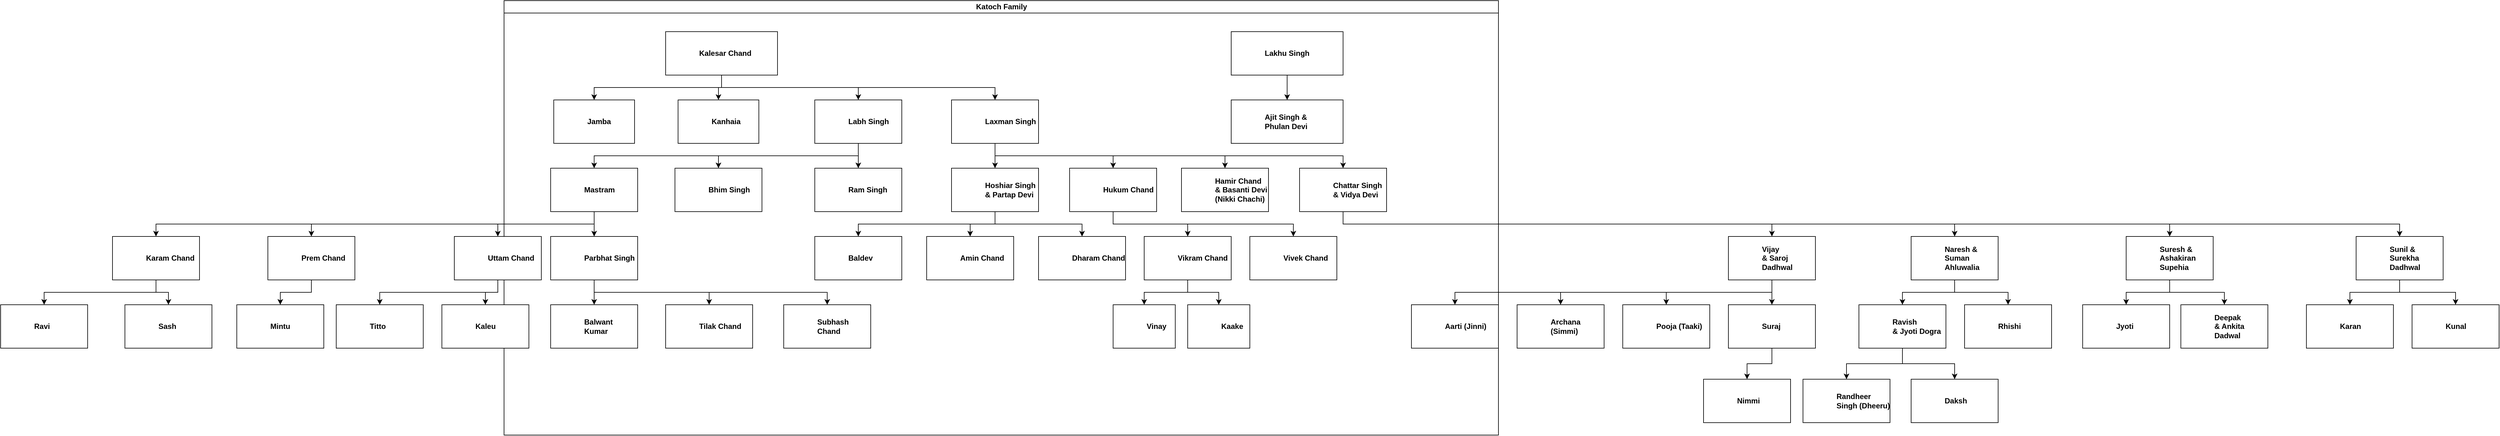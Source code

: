 <mxfile version="13.6.6" type="github">
  <diagram id="prtHgNgQTEPvFCAcTncT" name="Page-1">
    <mxGraphModel dx="1729" dy="542" grid="1" gridSize="10" guides="1" tooltips="1" connect="1" arrows="1" fold="1" page="1" pageScale="1" pageWidth="827" pageHeight="1169" background="#ffffff" math="0" shadow="0">
      <root>
        <mxCell id="0" />
        <mxCell id="1" parent="0" />
        <mxCell id="dNxyNK7c78bLwvsdeMH5-11" value="Katoch Family" style="swimlane;html=1;startSize=20;horizontal=1;containerType=tree;glass=0;" parent="1" vertex="1">
          <mxGeometry x="20" y="50" width="1600" height="700" as="geometry" />
        </mxCell>
        <mxCell id="FDAv1wYGj09VSfgf0g2c-12" style="edgeStyle=orthogonalEdgeStyle;rounded=0;orthogonalLoop=1;jettySize=auto;html=1;exitX=0.5;exitY=1;exitDx=0;exitDy=0;entryX=0.5;entryY=0;entryDx=0;entryDy=0;" parent="dNxyNK7c78bLwvsdeMH5-11" source="dNxyNK7c78bLwvsdeMH5-12" target="FDAv1wYGj09VSfgf0g2c-7" edge="1">
          <mxGeometry relative="1" as="geometry">
            <Array as="points">
              <mxPoint x="350" y="140" />
              <mxPoint x="145" y="140" />
            </Array>
          </mxGeometry>
        </mxCell>
        <mxCell id="FDAv1wYGj09VSfgf0g2c-13" style="edgeStyle=orthogonalEdgeStyle;rounded=0;orthogonalLoop=1;jettySize=auto;html=1;exitX=0.5;exitY=1;exitDx=0;exitDy=0;entryX=0.5;entryY=0;entryDx=0;entryDy=0;" parent="dNxyNK7c78bLwvsdeMH5-11" source="dNxyNK7c78bLwvsdeMH5-12" target="FDAv1wYGj09VSfgf0g2c-8" edge="1">
          <mxGeometry relative="1" as="geometry" />
        </mxCell>
        <mxCell id="FDAv1wYGj09VSfgf0g2c-14" style="edgeStyle=orthogonalEdgeStyle;rounded=0;orthogonalLoop=1;jettySize=auto;html=1;exitX=0.5;exitY=1;exitDx=0;exitDy=0;entryX=0.5;entryY=0;entryDx=0;entryDy=0;" parent="dNxyNK7c78bLwvsdeMH5-11" source="dNxyNK7c78bLwvsdeMH5-12" target="FDAv1wYGj09VSfgf0g2c-9" edge="1">
          <mxGeometry relative="1" as="geometry" />
        </mxCell>
        <mxCell id="FDAv1wYGj09VSfgf0g2c-15" style="edgeStyle=orthogonalEdgeStyle;rounded=0;orthogonalLoop=1;jettySize=auto;html=1;exitX=0.5;exitY=1;exitDx=0;exitDy=0;" parent="dNxyNK7c78bLwvsdeMH5-11" source="dNxyNK7c78bLwvsdeMH5-12" target="FDAv1wYGj09VSfgf0g2c-11" edge="1">
          <mxGeometry relative="1" as="geometry" />
        </mxCell>
        <UserObject label="Kalesar Chand" name="Evan Miller" position="CFO" location="Office 1" email="me@example.com" placeholders="1" link="https://www.draw.io" id="dNxyNK7c78bLwvsdeMH5-12">
          <mxCell style="label;image=https://cdn3.iconfinder.com/data/icons/user-avatars-1/512/users-9-2-128.png;whiteSpace=wrap;html=1;rounded=0;glass=0;treeMoving=1;treeFolding=1;" parent="dNxyNK7c78bLwvsdeMH5-11" vertex="1">
            <mxGeometry x="260" y="50" width="180" height="70" as="geometry" />
          </mxCell>
        </UserObject>
        <mxCell id="FDAv1wYGj09VSfgf0g2c-6" style="edgeStyle=orthogonalEdgeStyle;rounded=0;orthogonalLoop=1;jettySize=auto;html=1;exitX=0.5;exitY=1;exitDx=0;exitDy=0;entryX=0.5;entryY=0;entryDx=0;entryDy=0;" parent="dNxyNK7c78bLwvsdeMH5-11" source="FDAv1wYGj09VSfgf0g2c-2" target="FDAv1wYGj09VSfgf0g2c-5" edge="1">
          <mxGeometry relative="1" as="geometry" />
        </mxCell>
        <UserObject label="Lakhu Singh" name="Evan Miller" position="CFO" location="Office 1" email="me@example.com" placeholders="1" link="https://www.draw.io" id="FDAv1wYGj09VSfgf0g2c-2">
          <mxCell style="label;image=https://cdn3.iconfinder.com/data/icons/user-avatars-1/512/users-9-2-128.png;whiteSpace=wrap;html=1;rounded=0;glass=0;treeMoving=1;treeFolding=1;" parent="dNxyNK7c78bLwvsdeMH5-11" vertex="1">
            <mxGeometry x="1170" y="50" width="180" height="70" as="geometry" />
          </mxCell>
        </UserObject>
        <UserObject label="Ajit Singh &amp;amp;&lt;br&gt;Phulan Devi" name="Evan Miller" position="CFO" location="Office 1" email="me@example.com" placeholders="1" link="https://www.draw.io" id="FDAv1wYGj09VSfgf0g2c-5">
          <mxCell style="label;image=https://cdn3.iconfinder.com/data/icons/user-avatars-1/512/users-9-2-128.png;whiteSpace=wrap;html=1;rounded=0;glass=0;treeMoving=1;treeFolding=1;" parent="dNxyNK7c78bLwvsdeMH5-11" vertex="1">
            <mxGeometry x="1170" y="160" width="180" height="70" as="geometry" />
          </mxCell>
        </UserObject>
        <UserObject label="Jamba" name="Evan Miller" position="CFO" location="Office 1" email="me@example.com" placeholders="1" link="https://www.draw.io" id="FDAv1wYGj09VSfgf0g2c-7">
          <mxCell style="label;image=https://cdn3.iconfinder.com/data/icons/user-avatars-1/512/users-9-2-128.png;whiteSpace=wrap;html=1;rounded=0;glass=0;treeMoving=1;treeFolding=1;" parent="dNxyNK7c78bLwvsdeMH5-11" vertex="1">
            <mxGeometry x="80" y="160" width="130" height="70" as="geometry" />
          </mxCell>
        </UserObject>
        <UserObject label="Kanhaia" name="Evan Miller" position="CFO" location="Office 1" email="me@example.com" placeholders="1" link="https://www.draw.io" id="FDAv1wYGj09VSfgf0g2c-8">
          <mxCell style="label;image=https://cdn3.iconfinder.com/data/icons/user-avatars-1/512/users-9-2-128.png;whiteSpace=wrap;html=1;rounded=0;glass=0;treeMoving=1;treeFolding=1;" parent="dNxyNK7c78bLwvsdeMH5-11" vertex="1">
            <mxGeometry x="280" y="160" width="130" height="70" as="geometry" />
          </mxCell>
        </UserObject>
        <mxCell id="FDAv1wYGj09VSfgf0g2c-19" style="edgeStyle=orthogonalEdgeStyle;rounded=0;orthogonalLoop=1;jettySize=auto;html=1;exitX=0.5;exitY=1;exitDx=0;exitDy=0;entryX=0.5;entryY=0;entryDx=0;entryDy=0;" parent="dNxyNK7c78bLwvsdeMH5-11" source="FDAv1wYGj09VSfgf0g2c-9" target="FDAv1wYGj09VSfgf0g2c-16" edge="1">
          <mxGeometry relative="1" as="geometry" />
        </mxCell>
        <mxCell id="FDAv1wYGj09VSfgf0g2c-20" style="edgeStyle=orthogonalEdgeStyle;rounded=0;orthogonalLoop=1;jettySize=auto;html=1;exitX=0.5;exitY=1;exitDx=0;exitDy=0;" parent="dNxyNK7c78bLwvsdeMH5-11" source="FDAv1wYGj09VSfgf0g2c-9" target="FDAv1wYGj09VSfgf0g2c-17" edge="1">
          <mxGeometry relative="1" as="geometry" />
        </mxCell>
        <mxCell id="FDAv1wYGj09VSfgf0g2c-21" style="edgeStyle=orthogonalEdgeStyle;rounded=0;orthogonalLoop=1;jettySize=auto;html=1;exitX=0.5;exitY=1;exitDx=0;exitDy=0;entryX=0.5;entryY=0;entryDx=0;entryDy=0;" parent="dNxyNK7c78bLwvsdeMH5-11" source="FDAv1wYGj09VSfgf0g2c-9" target="FDAv1wYGj09VSfgf0g2c-18" edge="1">
          <mxGeometry relative="1" as="geometry" />
        </mxCell>
        <UserObject label="Labh Singh" name="Evan Miller" position="CFO" location="Office 1" email="me@example.com" placeholders="1" link="https://www.draw.io" id="FDAv1wYGj09VSfgf0g2c-9">
          <mxCell style="label;image=https://cdn3.iconfinder.com/data/icons/user-avatars-1/512/users-9-2-128.png;whiteSpace=wrap;html=1;rounded=0;glass=0;treeMoving=1;treeFolding=1;" parent="dNxyNK7c78bLwvsdeMH5-11" vertex="1">
            <mxGeometry x="500" y="160" width="140" height="70" as="geometry" />
          </mxCell>
        </UserObject>
        <mxCell id="FDAv1wYGj09VSfgf0g2c-51" style="edgeStyle=orthogonalEdgeStyle;rounded=0;orthogonalLoop=1;jettySize=auto;html=1;exitX=0.5;exitY=1;exitDx=0;exitDy=0;" parent="dNxyNK7c78bLwvsdeMH5-11" source="FDAv1wYGj09VSfgf0g2c-11" target="FDAv1wYGj09VSfgf0g2c-47" edge="1">
          <mxGeometry relative="1" as="geometry" />
        </mxCell>
        <mxCell id="FDAv1wYGj09VSfgf0g2c-52" style="edgeStyle=orthogonalEdgeStyle;rounded=0;orthogonalLoop=1;jettySize=auto;html=1;exitX=0.5;exitY=1;exitDx=0;exitDy=0;entryX=0.5;entryY=0;entryDx=0;entryDy=0;" parent="dNxyNK7c78bLwvsdeMH5-11" source="FDAv1wYGj09VSfgf0g2c-11" target="FDAv1wYGj09VSfgf0g2c-48" edge="1">
          <mxGeometry relative="1" as="geometry" />
        </mxCell>
        <mxCell id="FDAv1wYGj09VSfgf0g2c-53" style="edgeStyle=orthogonalEdgeStyle;rounded=0;orthogonalLoop=1;jettySize=auto;html=1;exitX=0.5;exitY=1;exitDx=0;exitDy=0;entryX=0.5;entryY=0;entryDx=0;entryDy=0;" parent="dNxyNK7c78bLwvsdeMH5-11" source="FDAv1wYGj09VSfgf0g2c-11" target="FDAv1wYGj09VSfgf0g2c-49" edge="1">
          <mxGeometry relative="1" as="geometry" />
        </mxCell>
        <mxCell id="FDAv1wYGj09VSfgf0g2c-54" style="edgeStyle=orthogonalEdgeStyle;rounded=0;orthogonalLoop=1;jettySize=auto;html=1;exitX=0.5;exitY=1;exitDx=0;exitDy=0;entryX=0.5;entryY=0;entryDx=0;entryDy=0;" parent="dNxyNK7c78bLwvsdeMH5-11" source="FDAv1wYGj09VSfgf0g2c-11" target="FDAv1wYGj09VSfgf0g2c-50" edge="1">
          <mxGeometry relative="1" as="geometry" />
        </mxCell>
        <UserObject label="Laxman Singh" name="Evan Miller" position="CFO" location="Office 1" email="me@example.com" placeholders="1" link="https://www.draw.io" id="FDAv1wYGj09VSfgf0g2c-11">
          <mxCell style="label;image=https://cdn3.iconfinder.com/data/icons/user-avatars-1/512/users-9-2-128.png;whiteSpace=wrap;html=1;rounded=0;glass=0;treeMoving=1;treeFolding=1;" parent="dNxyNK7c78bLwvsdeMH5-11" vertex="1">
            <mxGeometry x="720" y="160" width="140" height="70" as="geometry" />
          </mxCell>
        </UserObject>
        <mxCell id="FDAv1wYGj09VSfgf0g2c-28" style="edgeStyle=orthogonalEdgeStyle;rounded=0;orthogonalLoop=1;jettySize=auto;html=1;exitX=0.5;exitY=1;exitDx=0;exitDy=0;entryX=0.5;entryY=0;entryDx=0;entryDy=0;" parent="dNxyNK7c78bLwvsdeMH5-11" source="FDAv1wYGj09VSfgf0g2c-16" target="FDAv1wYGj09VSfgf0g2c-23" edge="1">
          <mxGeometry relative="1" as="geometry" />
        </mxCell>
        <mxCell id="FDAv1wYGj09VSfgf0g2c-29" style="edgeStyle=orthogonalEdgeStyle;rounded=0;orthogonalLoop=1;jettySize=auto;html=1;exitX=0.5;exitY=1;exitDx=0;exitDy=0;entryX=0.5;entryY=0;entryDx=0;entryDy=0;" parent="dNxyNK7c78bLwvsdeMH5-11" source="FDAv1wYGj09VSfgf0g2c-16" target="FDAv1wYGj09VSfgf0g2c-25" edge="1">
          <mxGeometry relative="1" as="geometry" />
        </mxCell>
        <UserObject label="Mastram" name="Evan Miller" position="CFO" location="Office 1" email="me@example.com" placeholders="1" link="https://www.draw.io" id="FDAv1wYGj09VSfgf0g2c-16">
          <mxCell style="label;image=https://cdn3.iconfinder.com/data/icons/user-avatars-1/512/users-9-2-128.png;whiteSpace=wrap;html=1;rounded=0;glass=0;treeMoving=1;treeFolding=1;" parent="dNxyNK7c78bLwvsdeMH5-11" vertex="1">
            <mxGeometry x="75" y="270" width="140" height="70" as="geometry" />
          </mxCell>
        </UserObject>
        <UserObject label="Bhim Singh" name="Evan Miller" position="CFO" location="Office 1" email="me@example.com" placeholders="1" link="https://www.draw.io" id="FDAv1wYGj09VSfgf0g2c-17">
          <mxCell style="label;image=https://cdn3.iconfinder.com/data/icons/user-avatars-1/512/users-9-2-128.png;whiteSpace=wrap;html=1;rounded=0;glass=0;treeMoving=1;treeFolding=1;" parent="dNxyNK7c78bLwvsdeMH5-11" vertex="1">
            <mxGeometry x="275" y="270" width="140" height="70" as="geometry" />
          </mxCell>
        </UserObject>
        <UserObject label="Ram Singh" name="Evan Miller" position="CFO" location="Office 1" email="me@example.com" placeholders="1" link="https://www.draw.io" id="FDAv1wYGj09VSfgf0g2c-18">
          <mxCell style="label;image=https://cdn3.iconfinder.com/data/icons/user-avatars-1/512/users-9-2-128.png;whiteSpace=wrap;html=1;rounded=0;glass=0;treeMoving=1;treeFolding=1;" parent="dNxyNK7c78bLwvsdeMH5-11" vertex="1">
            <mxGeometry x="500" y="270" width="140" height="70" as="geometry" />
          </mxCell>
        </UserObject>
        <mxCell id="FDAv1wYGj09VSfgf0g2c-44" style="edgeStyle=orthogonalEdgeStyle;rounded=0;orthogonalLoop=1;jettySize=auto;html=1;exitX=0.5;exitY=1;exitDx=0;exitDy=0;entryX=0.5;entryY=0;entryDx=0;entryDy=0;" parent="dNxyNK7c78bLwvsdeMH5-11" source="FDAv1wYGj09VSfgf0g2c-25" target="FDAv1wYGj09VSfgf0g2c-42" edge="1">
          <mxGeometry relative="1" as="geometry" />
        </mxCell>
        <mxCell id="FDAv1wYGj09VSfgf0g2c-45" style="edgeStyle=orthogonalEdgeStyle;rounded=0;orthogonalLoop=1;jettySize=auto;html=1;exitX=0.5;exitY=1;exitDx=0;exitDy=0;entryX=0.5;entryY=0;entryDx=0;entryDy=0;" parent="dNxyNK7c78bLwvsdeMH5-11" source="FDAv1wYGj09VSfgf0g2c-25" target="FDAv1wYGj09VSfgf0g2c-41" edge="1">
          <mxGeometry relative="1" as="geometry" />
        </mxCell>
        <mxCell id="FDAv1wYGj09VSfgf0g2c-46" style="edgeStyle=orthogonalEdgeStyle;rounded=0;orthogonalLoop=1;jettySize=auto;html=1;exitX=0.5;exitY=1;exitDx=0;exitDy=0;entryX=0.5;entryY=0;entryDx=0;entryDy=0;" parent="dNxyNK7c78bLwvsdeMH5-11" source="FDAv1wYGj09VSfgf0g2c-25" target="FDAv1wYGj09VSfgf0g2c-43" edge="1">
          <mxGeometry relative="1" as="geometry" />
        </mxCell>
        <UserObject label="Parbhat Singh" name="Evan Miller" position="CFO" location="Office 1" email="me@example.com" placeholders="1" link="https://www.draw.io" id="FDAv1wYGj09VSfgf0g2c-25">
          <mxCell style="label;image=https://cdn3.iconfinder.com/data/icons/user-avatars-1/512/users-9-2-128.png;whiteSpace=wrap;html=1;rounded=0;glass=0;treeMoving=1;treeFolding=1;" parent="dNxyNK7c78bLwvsdeMH5-11" vertex="1">
            <mxGeometry x="75" y="380" width="140" height="70" as="geometry" />
          </mxCell>
        </UserObject>
        <mxCell id="FDAv1wYGj09VSfgf0g2c-40" style="edgeStyle=orthogonalEdgeStyle;rounded=0;orthogonalLoop=1;jettySize=auto;html=1;exitX=0.5;exitY=1;exitDx=0;exitDy=0;" parent="dNxyNK7c78bLwvsdeMH5-11" source="FDAv1wYGj09VSfgf0g2c-23" target="FDAv1wYGj09VSfgf0g2c-37" edge="1">
          <mxGeometry relative="1" as="geometry" />
        </mxCell>
        <UserObject label="Uttam Chand" name="Evan Miller" position="CFO" location="Office 1" email="me@example.com" placeholders="1" link="https://www.draw.io" id="FDAv1wYGj09VSfgf0g2c-23">
          <mxCell style="label;image=https://cdn3.iconfinder.com/data/icons/user-avatars-1/512/users-9-2-128.png;whiteSpace=wrap;html=1;rounded=0;glass=0;treeMoving=1;treeFolding=1;" parent="dNxyNK7c78bLwvsdeMH5-11" vertex="1">
            <mxGeometry x="-80" y="380" width="140" height="70" as="geometry" />
          </mxCell>
        </UserObject>
        <UserObject label="Kaleu" name="Evan Miller" position="CFO" location="Office 1" email="me@example.com" placeholders="1" link="https://www.draw.io" id="FDAv1wYGj09VSfgf0g2c-37">
          <mxCell style="label;image=https://cdn3.iconfinder.com/data/icons/user-avatars-1/512/users-9-2-128.png;whiteSpace=wrap;html=1;rounded=0;glass=0;treeMoving=1;treeFolding=1;" parent="dNxyNK7c78bLwvsdeMH5-11" vertex="1">
            <mxGeometry x="-100" y="490" width="140" height="70" as="geometry" />
          </mxCell>
        </UserObject>
        <UserObject label="Titto" name="Evan Miller" position="CFO" location="Office 1" email="me@example.com" placeholders="1" link="https://www.draw.io" id="FDAv1wYGj09VSfgf0g2c-38">
          <mxCell style="label;image=https://cdn3.iconfinder.com/data/icons/user-avatars-1/512/users-9-2-128.png;whiteSpace=wrap;html=1;rounded=0;glass=0;treeMoving=1;treeFolding=1;" parent="dNxyNK7c78bLwvsdeMH5-11" vertex="1">
            <mxGeometry x="-270" y="490" width="140" height="70" as="geometry" />
          </mxCell>
        </UserObject>
        <mxCell id="FDAv1wYGj09VSfgf0g2c-39" style="edgeStyle=orthogonalEdgeStyle;rounded=0;orthogonalLoop=1;jettySize=auto;html=1;exitX=0.5;exitY=1;exitDx=0;exitDy=0;entryX=0.5;entryY=0;entryDx=0;entryDy=0;" parent="dNxyNK7c78bLwvsdeMH5-11" source="FDAv1wYGj09VSfgf0g2c-23" target="FDAv1wYGj09VSfgf0g2c-38" edge="1">
          <mxGeometry relative="1" as="geometry" />
        </mxCell>
        <UserObject label="Balwant Kumar" name="Evan Miller" position="CFO" location="Office 1" email="me@example.com" placeholders="1" link="https://www.draw.io" id="FDAv1wYGj09VSfgf0g2c-42">
          <mxCell style="label;image=https://cdn3.iconfinder.com/data/icons/user-avatars-1/512/users-9-2-128.png;whiteSpace=wrap;html=1;rounded=0;glass=0;treeMoving=1;treeFolding=1;" parent="dNxyNK7c78bLwvsdeMH5-11" vertex="1">
            <mxGeometry x="75" y="490" width="140" height="70" as="geometry" />
          </mxCell>
        </UserObject>
        <UserObject label="Tilak Chand" name="Evan Miller" position="CFO" location="Office 1" email="me@example.com" placeholders="1" link="https://www.draw.io" id="FDAv1wYGj09VSfgf0g2c-41">
          <mxCell style="label;image=https://cdn3.iconfinder.com/data/icons/user-avatars-1/512/users-9-2-128.png;whiteSpace=wrap;html=1;rounded=0;glass=0;treeMoving=1;treeFolding=1;" parent="dNxyNK7c78bLwvsdeMH5-11" vertex="1">
            <mxGeometry x="260" y="490" width="140" height="70" as="geometry" />
          </mxCell>
        </UserObject>
        <UserObject label="Subhash Chand&lt;br&gt;" name="Evan Miller" position="CFO" location="Office 1" email="me@example.com" placeholders="1" link="https://www.draw.io" id="FDAv1wYGj09VSfgf0g2c-43">
          <mxCell style="label;image=https://cdn3.iconfinder.com/data/icons/user-avatars-1/512/users-9-2-128.png;whiteSpace=wrap;html=1;rounded=0;glass=0;treeMoving=1;treeFolding=1;" parent="dNxyNK7c78bLwvsdeMH5-11" vertex="1">
            <mxGeometry x="450" y="490" width="140" height="70" as="geometry" />
          </mxCell>
        </UserObject>
        <mxCell id="FDAv1wYGj09VSfgf0g2c-58" style="edgeStyle=orthogonalEdgeStyle;rounded=0;orthogonalLoop=1;jettySize=auto;html=1;exitX=0.5;exitY=1;exitDx=0;exitDy=0;entryX=0.5;entryY=0;entryDx=0;entryDy=0;" parent="dNxyNK7c78bLwvsdeMH5-11" source="FDAv1wYGj09VSfgf0g2c-47" target="FDAv1wYGj09VSfgf0g2c-57" edge="1">
          <mxGeometry relative="1" as="geometry" />
        </mxCell>
        <mxCell id="FDAv1wYGj09VSfgf0g2c-59" style="edgeStyle=orthogonalEdgeStyle;rounded=0;orthogonalLoop=1;jettySize=auto;html=1;exitX=0.5;exitY=1;exitDx=0;exitDy=0;entryX=0.5;entryY=0;entryDx=0;entryDy=0;" parent="dNxyNK7c78bLwvsdeMH5-11" source="FDAv1wYGj09VSfgf0g2c-47" target="FDAv1wYGj09VSfgf0g2c-55" edge="1">
          <mxGeometry relative="1" as="geometry" />
        </mxCell>
        <mxCell id="FDAv1wYGj09VSfgf0g2c-60" style="edgeStyle=orthogonalEdgeStyle;rounded=0;orthogonalLoop=1;jettySize=auto;html=1;exitX=0.5;exitY=1;exitDx=0;exitDy=0;entryX=0.5;entryY=0;entryDx=0;entryDy=0;" parent="dNxyNK7c78bLwvsdeMH5-11" source="FDAv1wYGj09VSfgf0g2c-47" target="FDAv1wYGj09VSfgf0g2c-56" edge="1">
          <mxGeometry relative="1" as="geometry" />
        </mxCell>
        <UserObject label="Hoshiar Singh&amp;nbsp;&lt;br&gt;&amp;amp; Partap Devi" name="Evan Miller" position="CFO" location="Office 1" email="me@example.com" placeholders="1" link="https://www.draw.io" id="FDAv1wYGj09VSfgf0g2c-47">
          <mxCell style="label;image=https://cdn3.iconfinder.com/data/icons/user-avatars-1/512/users-9-2-128.png;whiteSpace=wrap;html=1;rounded=0;glass=0;treeMoving=1;treeFolding=1;" parent="dNxyNK7c78bLwvsdeMH5-11" vertex="1">
            <mxGeometry x="720" y="270" width="140" height="70" as="geometry" />
          </mxCell>
        </UserObject>
        <mxCell id="FDAv1wYGj09VSfgf0g2c-63" style="edgeStyle=orthogonalEdgeStyle;rounded=0;orthogonalLoop=1;jettySize=auto;html=1;exitX=0.5;exitY=1;exitDx=0;exitDy=0;" parent="dNxyNK7c78bLwvsdeMH5-11" source="FDAv1wYGj09VSfgf0g2c-48" target="FDAv1wYGj09VSfgf0g2c-61" edge="1">
          <mxGeometry relative="1" as="geometry" />
        </mxCell>
        <mxCell id="FDAv1wYGj09VSfgf0g2c-64" style="edgeStyle=orthogonalEdgeStyle;rounded=0;orthogonalLoop=1;jettySize=auto;html=1;exitX=0.5;exitY=1;exitDx=0;exitDy=0;entryX=0.5;entryY=0;entryDx=0;entryDy=0;" parent="dNxyNK7c78bLwvsdeMH5-11" source="FDAv1wYGj09VSfgf0g2c-48" target="FDAv1wYGj09VSfgf0g2c-62" edge="1">
          <mxGeometry relative="1" as="geometry" />
        </mxCell>
        <UserObject label="Hukum Chand" name="Evan Miller" position="CFO" location="Office 1" email="me@example.com" placeholders="1" link="https://www.draw.io" id="FDAv1wYGj09VSfgf0g2c-48">
          <mxCell style="label;image=https://cdn3.iconfinder.com/data/icons/user-avatars-1/512/users-9-2-128.png;whiteSpace=wrap;html=1;rounded=0;glass=0;treeMoving=1;treeFolding=1;" parent="dNxyNK7c78bLwvsdeMH5-11" vertex="1">
            <mxGeometry x="910" y="270" width="140" height="70" as="geometry" />
          </mxCell>
        </UserObject>
        <UserObject label="Hamir Chand &amp;amp; Basanti Devi&lt;br&gt;(Nikki Chachi)" name="Evan Miller" position="CFO" location="Office 1" email="me@example.com" placeholders="1" link="https://www.draw.io" id="FDAv1wYGj09VSfgf0g2c-49">
          <mxCell style="label;image=https://cdn3.iconfinder.com/data/icons/user-avatars-1/512/users-9-2-128.png;whiteSpace=wrap;html=1;rounded=0;glass=0;treeMoving=1;treeFolding=1;" parent="dNxyNK7c78bLwvsdeMH5-11" vertex="1">
            <mxGeometry x="1090" y="270" width="140" height="70" as="geometry" />
          </mxCell>
        </UserObject>
        <UserObject label="Chattar Singh &amp;amp; Vidya Devi" name="Evan Miller" position="CFO" location="Office 1" email="me@example.com" placeholders="1" link="https://www.draw.io" id="FDAv1wYGj09VSfgf0g2c-50">
          <mxCell style="label;image=https://cdn3.iconfinder.com/data/icons/user-avatars-1/512/users-9-2-128.png;whiteSpace=wrap;html=1;rounded=0;glass=0;treeMoving=1;treeFolding=1;" parent="dNxyNK7c78bLwvsdeMH5-11" vertex="1">
            <mxGeometry x="1280" y="270" width="140" height="70" as="geometry" />
          </mxCell>
        </UserObject>
        <UserObject label="Amin Chand" name="Evan Miller" position="CFO" location="Office 1" email="me@example.com" placeholders="1" link="https://www.draw.io" id="FDAv1wYGj09VSfgf0g2c-55">
          <mxCell style="label;image=https://cdn3.iconfinder.com/data/icons/user-avatars-1/512/users-9-2-128.png;whiteSpace=wrap;html=1;rounded=0;glass=0;treeMoving=1;treeFolding=1;" parent="dNxyNK7c78bLwvsdeMH5-11" vertex="1">
            <mxGeometry x="680" y="380" width="140" height="70" as="geometry" />
          </mxCell>
        </UserObject>
        <UserObject label="Dharam Chand" name="Evan Miller" position="CFO" location="Office 1" email="me@example.com" placeholders="1" link="https://www.draw.io" id="FDAv1wYGj09VSfgf0g2c-56">
          <mxCell style="label;image=https://cdn3.iconfinder.com/data/icons/user-avatars-1/512/users-9-2-128.png;whiteSpace=wrap;html=1;rounded=0;glass=0;treeMoving=1;treeFolding=1;" parent="dNxyNK7c78bLwvsdeMH5-11" vertex="1">
            <mxGeometry x="860" y="380" width="140" height="70" as="geometry" />
          </mxCell>
        </UserObject>
        <UserObject label="Baldev" name="Evan Miller" position="CFO" location="Office 1" email="me@example.com" placeholders="1" link="https://www.draw.io" id="FDAv1wYGj09VSfgf0g2c-57">
          <mxCell style="label;image=https://cdn3.iconfinder.com/data/icons/user-avatars-1/512/users-9-2-128.png;whiteSpace=wrap;html=1;rounded=0;glass=0;treeMoving=1;treeFolding=1;" parent="dNxyNK7c78bLwvsdeMH5-11" vertex="1">
            <mxGeometry x="500" y="380" width="140" height="70" as="geometry" />
          </mxCell>
        </UserObject>
        <UserObject label="Vivek Chand" name="Evan Miller" position="CFO" location="Office 1" email="me@example.com" placeholders="1" link="https://www.draw.io" id="FDAv1wYGj09VSfgf0g2c-62">
          <mxCell style="label;image=https://cdn3.iconfinder.com/data/icons/user-avatars-1/512/users-9-2-128.png;whiteSpace=wrap;html=1;rounded=0;glass=0;treeMoving=1;treeFolding=1;" parent="dNxyNK7c78bLwvsdeMH5-11" vertex="1">
            <mxGeometry x="1200" y="380" width="140" height="70" as="geometry" />
          </mxCell>
        </UserObject>
        <mxCell id="HzKGmOWkD_j2Nt4-_La7-3" style="edgeStyle=orthogonalEdgeStyle;rounded=0;orthogonalLoop=1;jettySize=auto;html=1;exitX=0.5;exitY=1;exitDx=0;exitDy=0;" parent="dNxyNK7c78bLwvsdeMH5-11" source="FDAv1wYGj09VSfgf0g2c-61" target="HzKGmOWkD_j2Nt4-_La7-1" edge="1">
          <mxGeometry relative="1" as="geometry" />
        </mxCell>
        <mxCell id="HzKGmOWkD_j2Nt4-_La7-4" style="edgeStyle=orthogonalEdgeStyle;rounded=0;orthogonalLoop=1;jettySize=auto;html=1;exitX=0.5;exitY=1;exitDx=0;exitDy=0;" parent="dNxyNK7c78bLwvsdeMH5-11" source="FDAv1wYGj09VSfgf0g2c-61" target="HzKGmOWkD_j2Nt4-_La7-2" edge="1">
          <mxGeometry relative="1" as="geometry" />
        </mxCell>
        <UserObject label="Vikram Chand" name="Evan Miller" position="CFO" location="Office 1" email="me@example.com" placeholders="1" link="https://www.draw.io" id="FDAv1wYGj09VSfgf0g2c-61">
          <mxCell style="label;image=https://cdn3.iconfinder.com/data/icons/user-avatars-1/512/users-9-2-128.png;whiteSpace=wrap;html=1;rounded=0;glass=0;treeMoving=1;treeFolding=1;" parent="dNxyNK7c78bLwvsdeMH5-11" vertex="1">
            <mxGeometry x="1030" y="380" width="140" height="70" as="geometry" />
          </mxCell>
        </UserObject>
        <UserObject label="Vinay" name="Evan Miller" position="CFO" location="Office 1" email="me@example.com" placeholders="1" link="https://www.draw.io" id="HzKGmOWkD_j2Nt4-_La7-1">
          <mxCell style="label;image=https://cdn3.iconfinder.com/data/icons/user-avatars-1/512/users-9-2-128.png;whiteSpace=wrap;html=1;rounded=0;glass=0;treeMoving=1;treeFolding=1;" parent="dNxyNK7c78bLwvsdeMH5-11" vertex="1">
            <mxGeometry x="980" y="490" width="100" height="70" as="geometry" />
          </mxCell>
        </UserObject>
        <UserObject label="Kaake" name="Evan Miller" position="CFO" location="Office 1" email="me@example.com" placeholders="1" link="https://www.draw.io" id="HzKGmOWkD_j2Nt4-_La7-2">
          <mxCell style="label;image=https://cdn3.iconfinder.com/data/icons/user-avatars-1/512/users-9-2-128.png;whiteSpace=wrap;html=1;rounded=0;glass=0;treeMoving=1;treeFolding=1;" parent="dNxyNK7c78bLwvsdeMH5-11" vertex="1">
            <mxGeometry x="1100" y="490" width="100" height="70" as="geometry" />
          </mxCell>
        </UserObject>
        <mxCell id="FDAv1wYGj09VSfgf0g2c-33" style="edgeStyle=orthogonalEdgeStyle;rounded=0;orthogonalLoop=1;jettySize=auto;html=1;exitX=0.5;exitY=1;exitDx=0;exitDy=0;entryX=0.5;entryY=0;entryDx=0;entryDy=0;" parent="1" source="FDAv1wYGj09VSfgf0g2c-24" target="FDAv1wYGj09VSfgf0g2c-30" edge="1">
          <mxGeometry relative="1" as="geometry" />
        </mxCell>
        <mxCell id="FDAv1wYGj09VSfgf0g2c-34" style="edgeStyle=orthogonalEdgeStyle;rounded=0;orthogonalLoop=1;jettySize=auto;html=1;exitX=0.5;exitY=1;exitDx=0;exitDy=0;entryX=0.5;entryY=0;entryDx=0;entryDy=0;" parent="1" source="FDAv1wYGj09VSfgf0g2c-24" target="FDAv1wYGj09VSfgf0g2c-31" edge="1">
          <mxGeometry relative="1" as="geometry" />
        </mxCell>
        <UserObject label="Karam Chand" name="Evan Miller" position="CFO" location="Office 1" email="me@example.com" placeholders="1" link="https://www.draw.io" id="FDAv1wYGj09VSfgf0g2c-24">
          <mxCell style="label;image=https://cdn3.iconfinder.com/data/icons/user-avatars-1/512/users-9-2-128.png;whiteSpace=wrap;html=1;rounded=0;glass=0;treeMoving=1;treeFolding=1;" parent="1" vertex="1">
            <mxGeometry x="-610" y="430" width="140" height="70" as="geometry" />
          </mxCell>
        </UserObject>
        <mxCell id="FDAv1wYGj09VSfgf0g2c-36" style="edgeStyle=orthogonalEdgeStyle;rounded=0;orthogonalLoop=1;jettySize=auto;html=1;exitX=0.5;exitY=1;exitDx=0;exitDy=0;entryX=0.5;entryY=0;entryDx=0;entryDy=0;" parent="1" source="FDAv1wYGj09VSfgf0g2c-22" target="FDAv1wYGj09VSfgf0g2c-35" edge="1">
          <mxGeometry relative="1" as="geometry" />
        </mxCell>
        <UserObject label="Prem Chand" name="Evan Miller" position="CFO" location="Office 1" email="me@example.com" placeholders="1" link="https://www.draw.io" id="FDAv1wYGj09VSfgf0g2c-22">
          <mxCell style="label;image=https://cdn3.iconfinder.com/data/icons/user-avatars-1/512/users-9-2-128.png;whiteSpace=wrap;html=1;rounded=0;glass=0;treeMoving=1;treeFolding=1;" parent="1" vertex="1">
            <mxGeometry x="-360" y="430" width="140" height="70" as="geometry" />
          </mxCell>
        </UserObject>
        <mxCell id="FDAv1wYGj09VSfgf0g2c-26" style="edgeStyle=orthogonalEdgeStyle;rounded=0;orthogonalLoop=1;jettySize=auto;html=1;exitX=0.5;exitY=1;exitDx=0;exitDy=0;entryX=0.5;entryY=0;entryDx=0;entryDy=0;" parent="1" source="FDAv1wYGj09VSfgf0g2c-16" target="FDAv1wYGj09VSfgf0g2c-24" edge="1">
          <mxGeometry relative="1" as="geometry" />
        </mxCell>
        <mxCell id="FDAv1wYGj09VSfgf0g2c-27" style="edgeStyle=orthogonalEdgeStyle;rounded=0;orthogonalLoop=1;jettySize=auto;html=1;exitX=0.5;exitY=1;exitDx=0;exitDy=0;" parent="1" source="FDAv1wYGj09VSfgf0g2c-16" target="FDAv1wYGj09VSfgf0g2c-22" edge="1">
          <mxGeometry relative="1" as="geometry" />
        </mxCell>
        <UserObject label="Ravi" name="Evan Miller" position="CFO" location="Office 1" email="me@example.com" placeholders="1" link="https://www.draw.io" id="FDAv1wYGj09VSfgf0g2c-30">
          <mxCell style="label;image=https://cdn3.iconfinder.com/data/icons/user-avatars-1/512/users-9-2-128.png;whiteSpace=wrap;html=1;rounded=0;glass=0;treeMoving=1;treeFolding=1;" parent="1" vertex="1">
            <mxGeometry x="-790" y="540" width="140" height="70" as="geometry" />
          </mxCell>
        </UserObject>
        <UserObject label="Sash" name="Evan Miller" position="CFO" location="Office 1" email="me@example.com" placeholders="1" link="https://www.draw.io" id="FDAv1wYGj09VSfgf0g2c-31">
          <mxCell style="label;image=https://cdn3.iconfinder.com/data/icons/user-avatars-1/512/users-9-2-128.png;whiteSpace=wrap;html=1;rounded=0;glass=0;treeMoving=1;treeFolding=1;" parent="1" vertex="1">
            <mxGeometry x="-590" y="540" width="140" height="70" as="geometry" />
          </mxCell>
        </UserObject>
        <UserObject label="Mintu" name="Evan Miller" position="CFO" location="Office 1" email="me@example.com" placeholders="1" link="https://www.draw.io" id="FDAv1wYGj09VSfgf0g2c-35">
          <mxCell style="label;image=https://cdn3.iconfinder.com/data/icons/user-avatars-1/512/users-9-2-128.png;whiteSpace=wrap;html=1;rounded=0;glass=0;treeMoving=1;treeFolding=1;" parent="1" vertex="1">
            <mxGeometry x="-410" y="540" width="140" height="70" as="geometry" />
          </mxCell>
        </UserObject>
        <mxCell id="FDAv1wYGj09VSfgf0g2c-77" style="edgeStyle=orthogonalEdgeStyle;rounded=0;orthogonalLoop=1;jettySize=auto;html=1;exitX=0.5;exitY=1;exitDx=0;exitDy=0;entryX=0.5;entryY=0;entryDx=0;entryDy=0;" parent="1" source="FDAv1wYGj09VSfgf0g2c-66" target="FDAv1wYGj09VSfgf0g2c-75" edge="1">
          <mxGeometry relative="1" as="geometry" />
        </mxCell>
        <mxCell id="FDAv1wYGj09VSfgf0g2c-78" style="edgeStyle=orthogonalEdgeStyle;rounded=0;orthogonalLoop=1;jettySize=auto;html=1;exitX=0.5;exitY=1;exitDx=0;exitDy=0;entryX=0.5;entryY=0;entryDx=0;entryDy=0;" parent="1" source="FDAv1wYGj09VSfgf0g2c-66" target="FDAv1wYGj09VSfgf0g2c-76" edge="1">
          <mxGeometry relative="1" as="geometry" />
        </mxCell>
        <UserObject label="Naresh &amp;amp; Suman Ahluwalia" name="Evan Miller" position="CFO" location="Office 1" email="me@example.com" placeholders="1" link="https://www.draw.io" id="FDAv1wYGj09VSfgf0g2c-66">
          <mxCell style="label;image=https://cdn3.iconfinder.com/data/icons/user-avatars-1/512/users-9-2-128.png;whiteSpace=wrap;html=1;rounded=0;glass=0;treeMoving=1;treeFolding=1;" parent="1" vertex="1">
            <mxGeometry x="2284" y="430" width="140" height="70" as="geometry" />
          </mxCell>
        </UserObject>
        <mxCell id="FDAv1wYGj09VSfgf0g2c-80" style="edgeStyle=orthogonalEdgeStyle;rounded=0;orthogonalLoop=1;jettySize=auto;html=1;exitX=0.5;exitY=1;exitDx=0;exitDy=0;" parent="1" source="FDAv1wYGj09VSfgf0g2c-67" target="FDAv1wYGj09VSfgf0g2c-79" edge="1">
          <mxGeometry relative="1" as="geometry" />
        </mxCell>
        <mxCell id="XSg1hj3AllWsoq1Lbodw-8" style="edgeStyle=orthogonalEdgeStyle;rounded=0;orthogonalLoop=1;jettySize=auto;html=1;exitX=0.5;exitY=1;exitDx=0;exitDy=0;entryX=0.5;entryY=0;entryDx=0;entryDy=0;" parent="1" source="FDAv1wYGj09VSfgf0g2c-67" target="XSg1hj3AllWsoq1Lbodw-7" edge="1">
          <mxGeometry relative="1" as="geometry" />
        </mxCell>
        <UserObject label="Suresh &amp;amp; Ashakiran Supehia" name="Evan Miller" position="CFO" location="Office 1" email="me@example.com" placeholders="1" link="https://www.draw.io" id="FDAv1wYGj09VSfgf0g2c-67">
          <mxCell style="label;image=https://cdn3.iconfinder.com/data/icons/user-avatars-1/512/users-9-2-128.png;whiteSpace=wrap;html=1;rounded=0;glass=0;treeMoving=1;treeFolding=1;" parent="1" vertex="1">
            <mxGeometry x="2630" y="430" width="140" height="70" as="geometry" />
          </mxCell>
        </UserObject>
        <mxCell id="FDAv1wYGj09VSfgf0g2c-83" style="edgeStyle=orthogonalEdgeStyle;rounded=0;orthogonalLoop=1;jettySize=auto;html=1;exitX=0.5;exitY=1;exitDx=0;exitDy=0;entryX=0.5;entryY=0;entryDx=0;entryDy=0;" parent="1" source="FDAv1wYGj09VSfgf0g2c-68" target="FDAv1wYGj09VSfgf0g2c-81" edge="1">
          <mxGeometry relative="1" as="geometry" />
        </mxCell>
        <mxCell id="FDAv1wYGj09VSfgf0g2c-84" style="edgeStyle=orthogonalEdgeStyle;rounded=0;orthogonalLoop=1;jettySize=auto;html=1;exitX=0.5;exitY=1;exitDx=0;exitDy=0;entryX=0.5;entryY=0;entryDx=0;entryDy=0;" parent="1" source="FDAv1wYGj09VSfgf0g2c-68" target="FDAv1wYGj09VSfgf0g2c-82" edge="1">
          <mxGeometry relative="1" as="geometry" />
        </mxCell>
        <UserObject label="Sunil &amp;amp; Surekha Dadhwal" name="Evan Miller" position="CFO" location="Office 1" email="me@example.com" placeholders="1" link="https://www.draw.io" id="FDAv1wYGj09VSfgf0g2c-68">
          <mxCell style="label;image=https://cdn3.iconfinder.com/data/icons/user-avatars-1/512/users-9-2-128.png;whiteSpace=wrap;html=1;rounded=0;glass=0;treeMoving=1;treeFolding=1;" parent="1" vertex="1">
            <mxGeometry x="3000" y="430" width="140" height="70" as="geometry" />
          </mxCell>
        </UserObject>
        <mxCell id="FDAv1wYGj09VSfgf0g2c-70" style="edgeStyle=orthogonalEdgeStyle;rounded=0;orthogonalLoop=1;jettySize=auto;html=1;exitX=0.5;exitY=1;exitDx=0;exitDy=0;entryX=0.5;entryY=0;entryDx=0;entryDy=0;" parent="1" source="FDAv1wYGj09VSfgf0g2c-50" target="FDAv1wYGj09VSfgf0g2c-66" edge="1">
          <mxGeometry relative="1" as="geometry" />
        </mxCell>
        <mxCell id="FDAv1wYGj09VSfgf0g2c-71" style="edgeStyle=orthogonalEdgeStyle;rounded=0;orthogonalLoop=1;jettySize=auto;html=1;exitX=0.5;exitY=1;exitDx=0;exitDy=0;entryX=0.5;entryY=0;entryDx=0;entryDy=0;" parent="1" source="FDAv1wYGj09VSfgf0g2c-50" target="FDAv1wYGj09VSfgf0g2c-67" edge="1">
          <mxGeometry relative="1" as="geometry" />
        </mxCell>
        <mxCell id="FDAv1wYGj09VSfgf0g2c-72" style="edgeStyle=orthogonalEdgeStyle;rounded=0;orthogonalLoop=1;jettySize=auto;html=1;exitX=0.5;exitY=1;exitDx=0;exitDy=0;" parent="1" source="FDAv1wYGj09VSfgf0g2c-50" target="FDAv1wYGj09VSfgf0g2c-68" edge="1">
          <mxGeometry relative="1" as="geometry" />
        </mxCell>
        <mxCell id="PNdnlQ45VLWfDiPoii1j-3" style="edgeStyle=orthogonalEdgeStyle;rounded=0;orthogonalLoop=1;jettySize=auto;html=1;exitX=0.5;exitY=1;exitDx=0;exitDy=0;entryX=0.5;entryY=0;entryDx=0;entryDy=0;" parent="1" source="FDAv1wYGj09VSfgf0g2c-75" target="PNdnlQ45VLWfDiPoii1j-1" edge="1">
          <mxGeometry relative="1" as="geometry" />
        </mxCell>
        <mxCell id="PNdnlQ45VLWfDiPoii1j-4" style="edgeStyle=orthogonalEdgeStyle;rounded=0;orthogonalLoop=1;jettySize=auto;html=1;exitX=0.5;exitY=1;exitDx=0;exitDy=0;entryX=0.5;entryY=0;entryDx=0;entryDy=0;" parent="1" source="FDAv1wYGj09VSfgf0g2c-75" target="PNdnlQ45VLWfDiPoii1j-2" edge="1">
          <mxGeometry relative="1" as="geometry" />
        </mxCell>
        <UserObject label="Ravish &lt;br&gt;&amp;amp; Jyoti Dogra" name="Evan Miller" position="CFO" location="Office 1" email="me@example.com" placeholders="1" link="https://www.draw.io" id="FDAv1wYGj09VSfgf0g2c-75">
          <mxCell style="label;image=https://cdn3.iconfinder.com/data/icons/user-avatars-1/512/users-9-2-128.png;whiteSpace=wrap;html=1;rounded=0;glass=0;treeMoving=1;treeFolding=1;" parent="1" vertex="1">
            <mxGeometry x="2200" y="540" width="140" height="70" as="geometry" />
          </mxCell>
        </UserObject>
        <UserObject label="Rhishi" name="Evan Miller" position="CFO" location="Office 1" email="me@example.com" placeholders="1" link="https://www.draw.io" id="FDAv1wYGj09VSfgf0g2c-76">
          <mxCell style="label;image=https://cdn3.iconfinder.com/data/icons/user-avatars-1/512/users-9-2-128.png;whiteSpace=wrap;html=1;rounded=0;glass=0;treeMoving=1;treeFolding=1;" parent="1" vertex="1">
            <mxGeometry x="2370" y="540" width="140" height="70" as="geometry" />
          </mxCell>
        </UserObject>
        <UserObject label="Deepak&amp;nbsp;&lt;br&gt;&amp;amp; Ankita Dadwal" name="Evan Miller" position="CFO" location="Office 1" email="me@example.com" placeholders="1" link="https://www.draw.io" id="FDAv1wYGj09VSfgf0g2c-79">
          <mxCell style="label;image=https://cdn3.iconfinder.com/data/icons/user-avatars-1/512/users-9-2-128.png;whiteSpace=wrap;html=1;rounded=0;glass=0;treeMoving=1;treeFolding=1;" parent="1" vertex="1">
            <mxGeometry x="2718" y="540" width="140" height="70" as="geometry" />
          </mxCell>
        </UserObject>
        <UserObject label="Karan" name="Evan Miller" position="CFO" location="Office 1" email="me@example.com" placeholders="1" link="https://www.draw.io" id="FDAv1wYGj09VSfgf0g2c-81">
          <mxCell style="label;image=https://cdn3.iconfinder.com/data/icons/user-avatars-1/512/users-9-2-128.png;whiteSpace=wrap;html=1;rounded=0;glass=0;treeMoving=1;treeFolding=1;" parent="1" vertex="1">
            <mxGeometry x="2920" y="540" width="140" height="70" as="geometry" />
          </mxCell>
        </UserObject>
        <UserObject label="Kunal" name="Evan Miller" position="CFO" location="Office 1" email="me@example.com" placeholders="1" link="https://www.draw.io" id="FDAv1wYGj09VSfgf0g2c-82">
          <mxCell style="label;image=https://cdn3.iconfinder.com/data/icons/user-avatars-1/512/users-9-2-128.png;whiteSpace=wrap;html=1;rounded=0;glass=0;treeMoving=1;treeFolding=1;" parent="1" vertex="1">
            <mxGeometry x="3090" y="540" width="140" height="70" as="geometry" />
          </mxCell>
        </UserObject>
        <UserObject label="Jyoti" name="Evan Miller" position="CFO" location="Office 1" email="me@example.com" placeholders="1" link="https://www.draw.io" id="XSg1hj3AllWsoq1Lbodw-7">
          <mxCell style="label;image=https://cdn3.iconfinder.com/data/icons/user-avatars-1/512/users-9-2-128.png;whiteSpace=wrap;html=1;rounded=0;glass=0;treeMoving=1;treeFolding=1;" parent="1" vertex="1">
            <mxGeometry x="2560" y="540" width="140" height="70" as="geometry" />
          </mxCell>
        </UserObject>
        <UserObject label="Vijay &lt;br&gt;&amp;amp; Saroj Dadhwal" name="Evan Miller" position="CFO" location="Office 1" email="me@example.com" placeholders="1" link="https://www.draw.io" id="FDAv1wYGj09VSfgf0g2c-65">
          <mxCell style="label;image=https://cdn3.iconfinder.com/data/icons/user-avatars-1/512/users-9-2-128.png;whiteSpace=wrap;html=1;rounded=0;glass=0;treeMoving=1;treeFolding=1;" parent="1" vertex="1">
            <mxGeometry x="1990" y="430" width="140" height="70" as="geometry" />
          </mxCell>
        </UserObject>
        <mxCell id="v-k21IqNJOKj5j0Bbbg0-4" style="edgeStyle=orthogonalEdgeStyle;rounded=0;orthogonalLoop=1;jettySize=auto;html=1;exitX=0.5;exitY=1;exitDx=0;exitDy=0;entryX=0.5;entryY=0;entryDx=0;entryDy=0;" edge="1" parent="1" source="FDAv1wYGj09VSfgf0g2c-73" target="v-k21IqNJOKj5j0Bbbg0-1">
          <mxGeometry relative="1" as="geometry" />
        </mxCell>
        <UserObject label="Suraj" name="Evan Miller" position="CFO" location="Office 1" email="me@example.com" placeholders="1" link="https://www.draw.io" id="FDAv1wYGj09VSfgf0g2c-73">
          <mxCell style="label;image=https://cdn3.iconfinder.com/data/icons/user-avatars-1/512/users-9-2-128.png;whiteSpace=wrap;html=1;rounded=0;glass=0;treeMoving=1;treeFolding=1;" parent="1" vertex="1">
            <mxGeometry x="1990" y="540" width="140" height="70" as="geometry" />
          </mxCell>
        </UserObject>
        <UserObject label="Pooja (Taaki)" name="Evan Miller" position="CFO" location="Office 1" email="me@example.com" placeholders="1" link="https://www.draw.io" id="XSg1hj3AllWsoq1Lbodw-3">
          <mxCell style="label;image=https://cdn3.iconfinder.com/data/icons/user-avatars-1/512/users-9-2-128.png;whiteSpace=wrap;html=1;rounded=0;glass=0;treeMoving=1;treeFolding=1;" parent="1" vertex="1">
            <mxGeometry x="1820" y="540" width="140" height="70" as="geometry" />
          </mxCell>
        </UserObject>
        <UserObject label="Archana (Simmi)" name="Evan Miller" position="CFO" location="Office 1" email="me@example.com" placeholders="1" link="https://www.draw.io" id="XSg1hj3AllWsoq1Lbodw-2">
          <mxCell style="label;image=https://cdn3.iconfinder.com/data/icons/user-avatars-1/512/users-9-2-128.png;whiteSpace=wrap;html=1;rounded=0;glass=0;treeMoving=1;treeFolding=1;" parent="1" vertex="1">
            <mxGeometry x="1650" y="540" width="140" height="70" as="geometry" />
          </mxCell>
        </UserObject>
        <UserObject label="Aarti (Jinni)" name="Evan Miller" position="CFO" location="Office 1" email="me@example.com" placeholders="1" link="https://www.draw.io" id="XSg1hj3AllWsoq1Lbodw-1">
          <mxCell style="label;image=https://cdn3.iconfinder.com/data/icons/user-avatars-1/512/users-9-2-128.png;whiteSpace=wrap;html=1;rounded=0;glass=0;treeMoving=1;treeFolding=1;" parent="1" vertex="1">
            <mxGeometry x="1480" y="540" width="140" height="70" as="geometry" />
          </mxCell>
        </UserObject>
        <mxCell id="FDAv1wYGj09VSfgf0g2c-69" style="edgeStyle=orthogonalEdgeStyle;rounded=0;orthogonalLoop=1;jettySize=auto;html=1;exitX=0.5;exitY=1;exitDx=0;exitDy=0;entryX=0.5;entryY=0;entryDx=0;entryDy=0;" parent="1" source="FDAv1wYGj09VSfgf0g2c-50" target="FDAv1wYGj09VSfgf0g2c-65" edge="1">
          <mxGeometry relative="1" as="geometry" />
        </mxCell>
        <mxCell id="FDAv1wYGj09VSfgf0g2c-74" style="edgeStyle=orthogonalEdgeStyle;rounded=0;orthogonalLoop=1;jettySize=auto;html=1;exitX=0.5;exitY=1;exitDx=0;exitDy=0;entryX=0.5;entryY=0;entryDx=0;entryDy=0;" parent="1" source="FDAv1wYGj09VSfgf0g2c-65" target="FDAv1wYGj09VSfgf0g2c-73" edge="1">
          <mxGeometry relative="1" as="geometry" />
        </mxCell>
        <mxCell id="XSg1hj3AllWsoq1Lbodw-4" style="edgeStyle=orthogonalEdgeStyle;rounded=0;orthogonalLoop=1;jettySize=auto;html=1;exitX=0.5;exitY=1;exitDx=0;exitDy=0;" parent="1" source="FDAv1wYGj09VSfgf0g2c-65" target="XSg1hj3AllWsoq1Lbodw-1" edge="1">
          <mxGeometry relative="1" as="geometry" />
        </mxCell>
        <mxCell id="XSg1hj3AllWsoq1Lbodw-5" style="edgeStyle=orthogonalEdgeStyle;rounded=0;orthogonalLoop=1;jettySize=auto;html=1;exitX=0.5;exitY=1;exitDx=0;exitDy=0;" parent="1" source="FDAv1wYGj09VSfgf0g2c-65" target="XSg1hj3AllWsoq1Lbodw-2" edge="1">
          <mxGeometry relative="1" as="geometry" />
        </mxCell>
        <mxCell id="XSg1hj3AllWsoq1Lbodw-6" style="edgeStyle=orthogonalEdgeStyle;rounded=0;orthogonalLoop=1;jettySize=auto;html=1;exitX=0.5;exitY=1;exitDx=0;exitDy=0;" parent="1" source="FDAv1wYGj09VSfgf0g2c-65" target="XSg1hj3AllWsoq1Lbodw-3" edge="1">
          <mxGeometry relative="1" as="geometry" />
        </mxCell>
        <UserObject label="Randheer Singh (Dheeru)" name="Evan Miller" position="CFO" location="Office 1" email="me@example.com" placeholders="1" link="https://www.draw.io" id="PNdnlQ45VLWfDiPoii1j-1">
          <mxCell style="label;image=https://cdn3.iconfinder.com/data/icons/user-avatars-1/512/users-9-2-128.png;whiteSpace=wrap;html=1;rounded=0;glass=0;treeMoving=1;treeFolding=1;" parent="1" vertex="1">
            <mxGeometry x="2110" y="660" width="140" height="70" as="geometry" />
          </mxCell>
        </UserObject>
        <UserObject label="Daksh" name="Evan Miller" position="CFO" location="Office 1" email="me@example.com" placeholders="1" link="https://www.draw.io" id="PNdnlQ45VLWfDiPoii1j-2">
          <mxCell style="label;image=https://cdn3.iconfinder.com/data/icons/user-avatars-1/512/users-9-2-128.png;whiteSpace=wrap;html=1;rounded=0;glass=0;treeMoving=1;treeFolding=1;" parent="1" vertex="1">
            <mxGeometry x="2284" y="660" width="140" height="70" as="geometry" />
          </mxCell>
        </UserObject>
        <UserObject label="Nimmi" name="Evan Miller" position="CFO" location="Office 1" email="me@example.com" placeholders="1" link="https://www.draw.io" id="v-k21IqNJOKj5j0Bbbg0-1">
          <mxCell style="label;image=https://cdn3.iconfinder.com/data/icons/user-avatars-1/512/users-9-2-128.png;whiteSpace=wrap;html=1;rounded=0;glass=0;treeMoving=1;treeFolding=1;" vertex="1" parent="1">
            <mxGeometry x="1950" y="660" width="140" height="70" as="geometry" />
          </mxCell>
        </UserObject>
      </root>
    </mxGraphModel>
  </diagram>
</mxfile>
